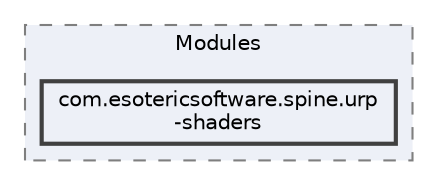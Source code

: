digraph "external/spine-runtimes/spine-unity/Modules/com.esotericsoftware.spine.urp-shaders"
{
 // LATEX_PDF_SIZE
  bgcolor="transparent";
  edge [fontname=Helvetica,fontsize=10,labelfontname=Helvetica,labelfontsize=10];
  node [fontname=Helvetica,fontsize=10,shape=box,height=0.2,width=0.4];
  compound=true
  subgraph clusterdir_b5ddb135aaeb8f677ad1cfcd131ced50 {
    graph [ bgcolor="#edf0f7", pencolor="grey50", label="Modules", fontname=Helvetica,fontsize=10 style="filled,dashed", URL="dir_b5ddb135aaeb8f677ad1cfcd131ced50.html",tooltip=""]
  dir_c57f6330c0ec5161b9ff2f460be7b59d [label="com.esotericsoftware.spine.urp\l-shaders", fillcolor="#edf0f7", color="grey25", style="filled,bold", URL="dir_c57f6330c0ec5161b9ff2f460be7b59d.html",tooltip=""];
  }
}

